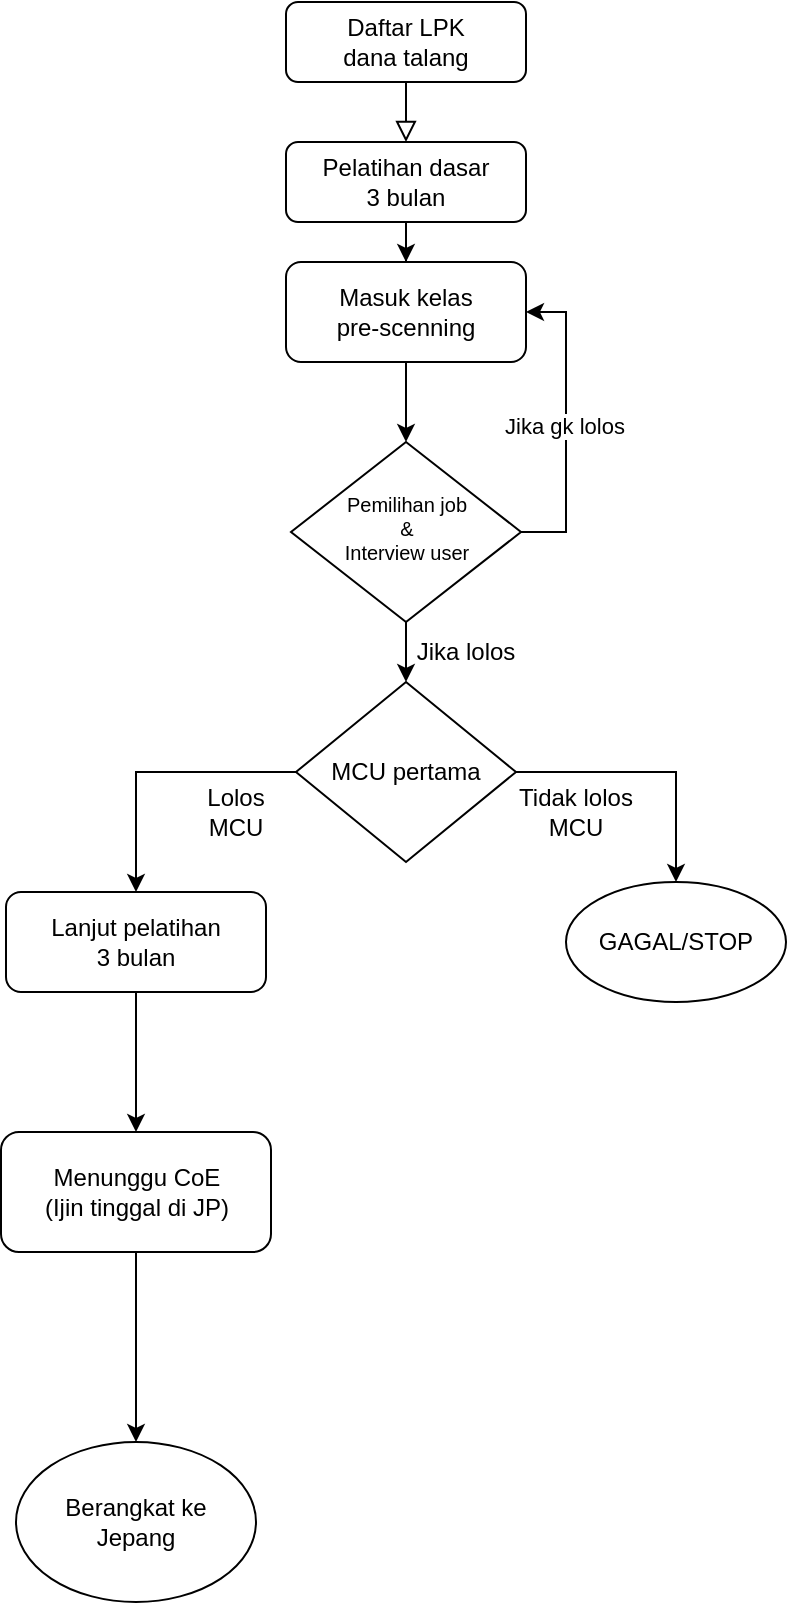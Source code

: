 <mxfile version="23.1.6" type="github">
  <diagram id="C5RBs43oDa-KdzZeNtuy" name="Page-1">
    <mxGraphModel dx="925" dy="594" grid="1" gridSize="10" guides="1" tooltips="1" connect="1" arrows="1" fold="1" page="1" pageScale="1" pageWidth="827" pageHeight="1169" math="0" shadow="0">
      <root>
        <mxCell id="WIyWlLk6GJQsqaUBKTNV-0" />
        <mxCell id="WIyWlLk6GJQsqaUBKTNV-1" parent="WIyWlLk6GJQsqaUBKTNV-0" />
        <mxCell id="WIyWlLk6GJQsqaUBKTNV-2" value="" style="rounded=0;html=1;jettySize=auto;orthogonalLoop=1;fontSize=11;endArrow=block;endFill=0;endSize=8;strokeWidth=1;shadow=0;labelBackgroundColor=none;edgeStyle=orthogonalEdgeStyle;" parent="WIyWlLk6GJQsqaUBKTNV-1" source="WIyWlLk6GJQsqaUBKTNV-3" target="WIyWlLk6GJQsqaUBKTNV-7" edge="1">
          <mxGeometry relative="1" as="geometry">
            <mxPoint x="220" y="200" as="targetPoint" />
          </mxGeometry>
        </mxCell>
        <mxCell id="WIyWlLk6GJQsqaUBKTNV-3" value="Daftar LPK&lt;br&gt;dana talang" style="rounded=1;whiteSpace=wrap;html=1;fontSize=12;glass=0;strokeWidth=1;shadow=0;" parent="WIyWlLk6GJQsqaUBKTNV-1" vertex="1">
          <mxGeometry x="280" y="20" width="120" height="40" as="geometry" />
        </mxCell>
        <mxCell id="EFc_tn_0A9Jw1O3N_o3s-4" value="" style="edgeStyle=orthogonalEdgeStyle;rounded=0;orthogonalLoop=1;jettySize=auto;html=1;strokeColor=#000000;labelBackgroundColor=none;" edge="1" parent="WIyWlLk6GJQsqaUBKTNV-1" source="WIyWlLk6GJQsqaUBKTNV-7" target="EFc_tn_0A9Jw1O3N_o3s-3">
          <mxGeometry relative="1" as="geometry" />
        </mxCell>
        <mxCell id="WIyWlLk6GJQsqaUBKTNV-7" value="Pelatihan dasar&lt;br&gt;3 bulan" style="rounded=1;whiteSpace=wrap;html=1;fontSize=12;glass=0;strokeWidth=1;shadow=0;" parent="WIyWlLk6GJQsqaUBKTNV-1" vertex="1">
          <mxGeometry x="280" y="90" width="120" height="40" as="geometry" />
        </mxCell>
        <mxCell id="EFc_tn_0A9Jw1O3N_o3s-8" style="edgeStyle=orthogonalEdgeStyle;rounded=0;orthogonalLoop=1;jettySize=auto;html=1;entryX=1;entryY=0.5;entryDx=0;entryDy=0;exitX=1;exitY=0.5;exitDx=0;exitDy=0;" edge="1" parent="WIyWlLk6GJQsqaUBKTNV-1" source="WIyWlLk6GJQsqaUBKTNV-10" target="EFc_tn_0A9Jw1O3N_o3s-3">
          <mxGeometry relative="1" as="geometry">
            <mxPoint x="520" y="170" as="targetPoint" />
            <Array as="points">
              <mxPoint x="420" y="285" />
              <mxPoint x="420" y="175" />
            </Array>
          </mxGeometry>
        </mxCell>
        <mxCell id="EFc_tn_0A9Jw1O3N_o3s-9" value="Jika gk lolos" style="edgeLabel;html=1;align=center;verticalAlign=middle;resizable=0;points=[];" vertex="1" connectable="0" parent="EFc_tn_0A9Jw1O3N_o3s-8">
          <mxGeometry x="-0.003" y="1" relative="1" as="geometry">
            <mxPoint as="offset" />
          </mxGeometry>
        </mxCell>
        <mxCell id="EFc_tn_0A9Jw1O3N_o3s-15" value="" style="edgeStyle=orthogonalEdgeStyle;rounded=0;orthogonalLoop=1;jettySize=auto;html=1;" edge="1" parent="WIyWlLk6GJQsqaUBKTNV-1" source="WIyWlLk6GJQsqaUBKTNV-10" target="EFc_tn_0A9Jw1O3N_o3s-12">
          <mxGeometry relative="1" as="geometry" />
        </mxCell>
        <mxCell id="WIyWlLk6GJQsqaUBKTNV-10" value="Pemilihan job&lt;br style=&quot;font-size: 10px;&quot;&gt;&amp;amp;&lt;br style=&quot;font-size: 10px;&quot;&gt;Interview user" style="rhombus;whiteSpace=wrap;html=1;shadow=0;fontFamily=Helvetica;fontSize=10;align=center;strokeWidth=1;spacing=6;spacingTop=-4;" parent="WIyWlLk6GJQsqaUBKTNV-1" vertex="1">
          <mxGeometry x="282.5" y="240" width="115" height="90" as="geometry" />
        </mxCell>
        <mxCell id="EFc_tn_0A9Jw1O3N_o3s-28" style="edgeStyle=orthogonalEdgeStyle;rounded=0;orthogonalLoop=1;jettySize=auto;html=1;entryX=0.5;entryY=0;entryDx=0;entryDy=0;" edge="1" parent="WIyWlLk6GJQsqaUBKTNV-1" source="WIyWlLk6GJQsqaUBKTNV-12" target="EFc_tn_0A9Jw1O3N_o3s-27">
          <mxGeometry relative="1" as="geometry" />
        </mxCell>
        <mxCell id="WIyWlLk6GJQsqaUBKTNV-12" value="Lanjut pelatihan&lt;br&gt;3 bulan" style="rounded=1;whiteSpace=wrap;html=1;fontSize=12;glass=0;strokeWidth=1;shadow=0;" parent="WIyWlLk6GJQsqaUBKTNV-1" vertex="1">
          <mxGeometry x="140" y="465" width="130" height="50" as="geometry" />
        </mxCell>
        <mxCell id="EFc_tn_0A9Jw1O3N_o3s-10" value="" style="edgeStyle=orthogonalEdgeStyle;rounded=0;orthogonalLoop=1;jettySize=auto;html=1;" edge="1" parent="WIyWlLk6GJQsqaUBKTNV-1" source="EFc_tn_0A9Jw1O3N_o3s-3" target="WIyWlLk6GJQsqaUBKTNV-10">
          <mxGeometry relative="1" as="geometry" />
        </mxCell>
        <mxCell id="EFc_tn_0A9Jw1O3N_o3s-3" value="Masuk kelas&lt;br&gt;pre-scenning" style="rounded=1;whiteSpace=wrap;html=1;" vertex="1" parent="WIyWlLk6GJQsqaUBKTNV-1">
          <mxGeometry x="280" y="150" width="120" height="50" as="geometry" />
        </mxCell>
        <mxCell id="EFc_tn_0A9Jw1O3N_o3s-21" style="edgeStyle=orthogonalEdgeStyle;rounded=0;orthogonalLoop=1;jettySize=auto;html=1;entryX=0.5;entryY=0;entryDx=0;entryDy=0;" edge="1" parent="WIyWlLk6GJQsqaUBKTNV-1" source="EFc_tn_0A9Jw1O3N_o3s-12" target="EFc_tn_0A9Jw1O3N_o3s-19">
          <mxGeometry relative="1" as="geometry" />
        </mxCell>
        <mxCell id="EFc_tn_0A9Jw1O3N_o3s-23" style="edgeStyle=orthogonalEdgeStyle;rounded=0;orthogonalLoop=1;jettySize=auto;html=1;exitX=0;exitY=0.5;exitDx=0;exitDy=0;entryX=0.5;entryY=0;entryDx=0;entryDy=0;" edge="1" parent="WIyWlLk6GJQsqaUBKTNV-1" source="EFc_tn_0A9Jw1O3N_o3s-12" target="WIyWlLk6GJQsqaUBKTNV-12">
          <mxGeometry relative="1" as="geometry" />
        </mxCell>
        <mxCell id="EFc_tn_0A9Jw1O3N_o3s-12" value="MCU pertama" style="rhombus;whiteSpace=wrap;html=1;" vertex="1" parent="WIyWlLk6GJQsqaUBKTNV-1">
          <mxGeometry x="285" y="360" width="110" height="90" as="geometry" />
        </mxCell>
        <mxCell id="EFc_tn_0A9Jw1O3N_o3s-16" value="Jika lolos" style="text;html=1;align=center;verticalAlign=middle;whiteSpace=wrap;rounded=0;" vertex="1" parent="WIyWlLk6GJQsqaUBKTNV-1">
          <mxGeometry x="340" y="330" width="60" height="30" as="geometry" />
        </mxCell>
        <mxCell id="EFc_tn_0A9Jw1O3N_o3s-19" value="GAGAL/STOP" style="ellipse;whiteSpace=wrap;html=1;" vertex="1" parent="WIyWlLk6GJQsqaUBKTNV-1">
          <mxGeometry x="420" y="460" width="110" height="60" as="geometry" />
        </mxCell>
        <mxCell id="EFc_tn_0A9Jw1O3N_o3s-25" value="Tidak lolos&lt;br&gt;MCU" style="text;html=1;align=center;verticalAlign=middle;whiteSpace=wrap;rounded=0;" vertex="1" parent="WIyWlLk6GJQsqaUBKTNV-1">
          <mxGeometry x="395" y="410" width="60" height="30" as="geometry" />
        </mxCell>
        <mxCell id="EFc_tn_0A9Jw1O3N_o3s-26" value="Lolos MCU" style="text;html=1;align=center;verticalAlign=middle;whiteSpace=wrap;rounded=0;" vertex="1" parent="WIyWlLk6GJQsqaUBKTNV-1">
          <mxGeometry x="225" y="410" width="60" height="30" as="geometry" />
        </mxCell>
        <mxCell id="EFc_tn_0A9Jw1O3N_o3s-30" value="" style="edgeStyle=orthogonalEdgeStyle;rounded=0;orthogonalLoop=1;jettySize=auto;html=1;" edge="1" parent="WIyWlLk6GJQsqaUBKTNV-1" source="EFc_tn_0A9Jw1O3N_o3s-27" target="EFc_tn_0A9Jw1O3N_o3s-29">
          <mxGeometry relative="1" as="geometry" />
        </mxCell>
        <mxCell id="EFc_tn_0A9Jw1O3N_o3s-27" value="Menunggu CoE&lt;br&gt;(Ijin tinggal di JP)" style="rounded=1;whiteSpace=wrap;html=1;" vertex="1" parent="WIyWlLk6GJQsqaUBKTNV-1">
          <mxGeometry x="137.5" y="585" width="135" height="60" as="geometry" />
        </mxCell>
        <mxCell id="EFc_tn_0A9Jw1O3N_o3s-29" value="Berangkat ke&lt;br&gt;Jepang" style="ellipse;whiteSpace=wrap;html=1;" vertex="1" parent="WIyWlLk6GJQsqaUBKTNV-1">
          <mxGeometry x="145" y="740" width="120" height="80" as="geometry" />
        </mxCell>
      </root>
    </mxGraphModel>
  </diagram>
</mxfile>
